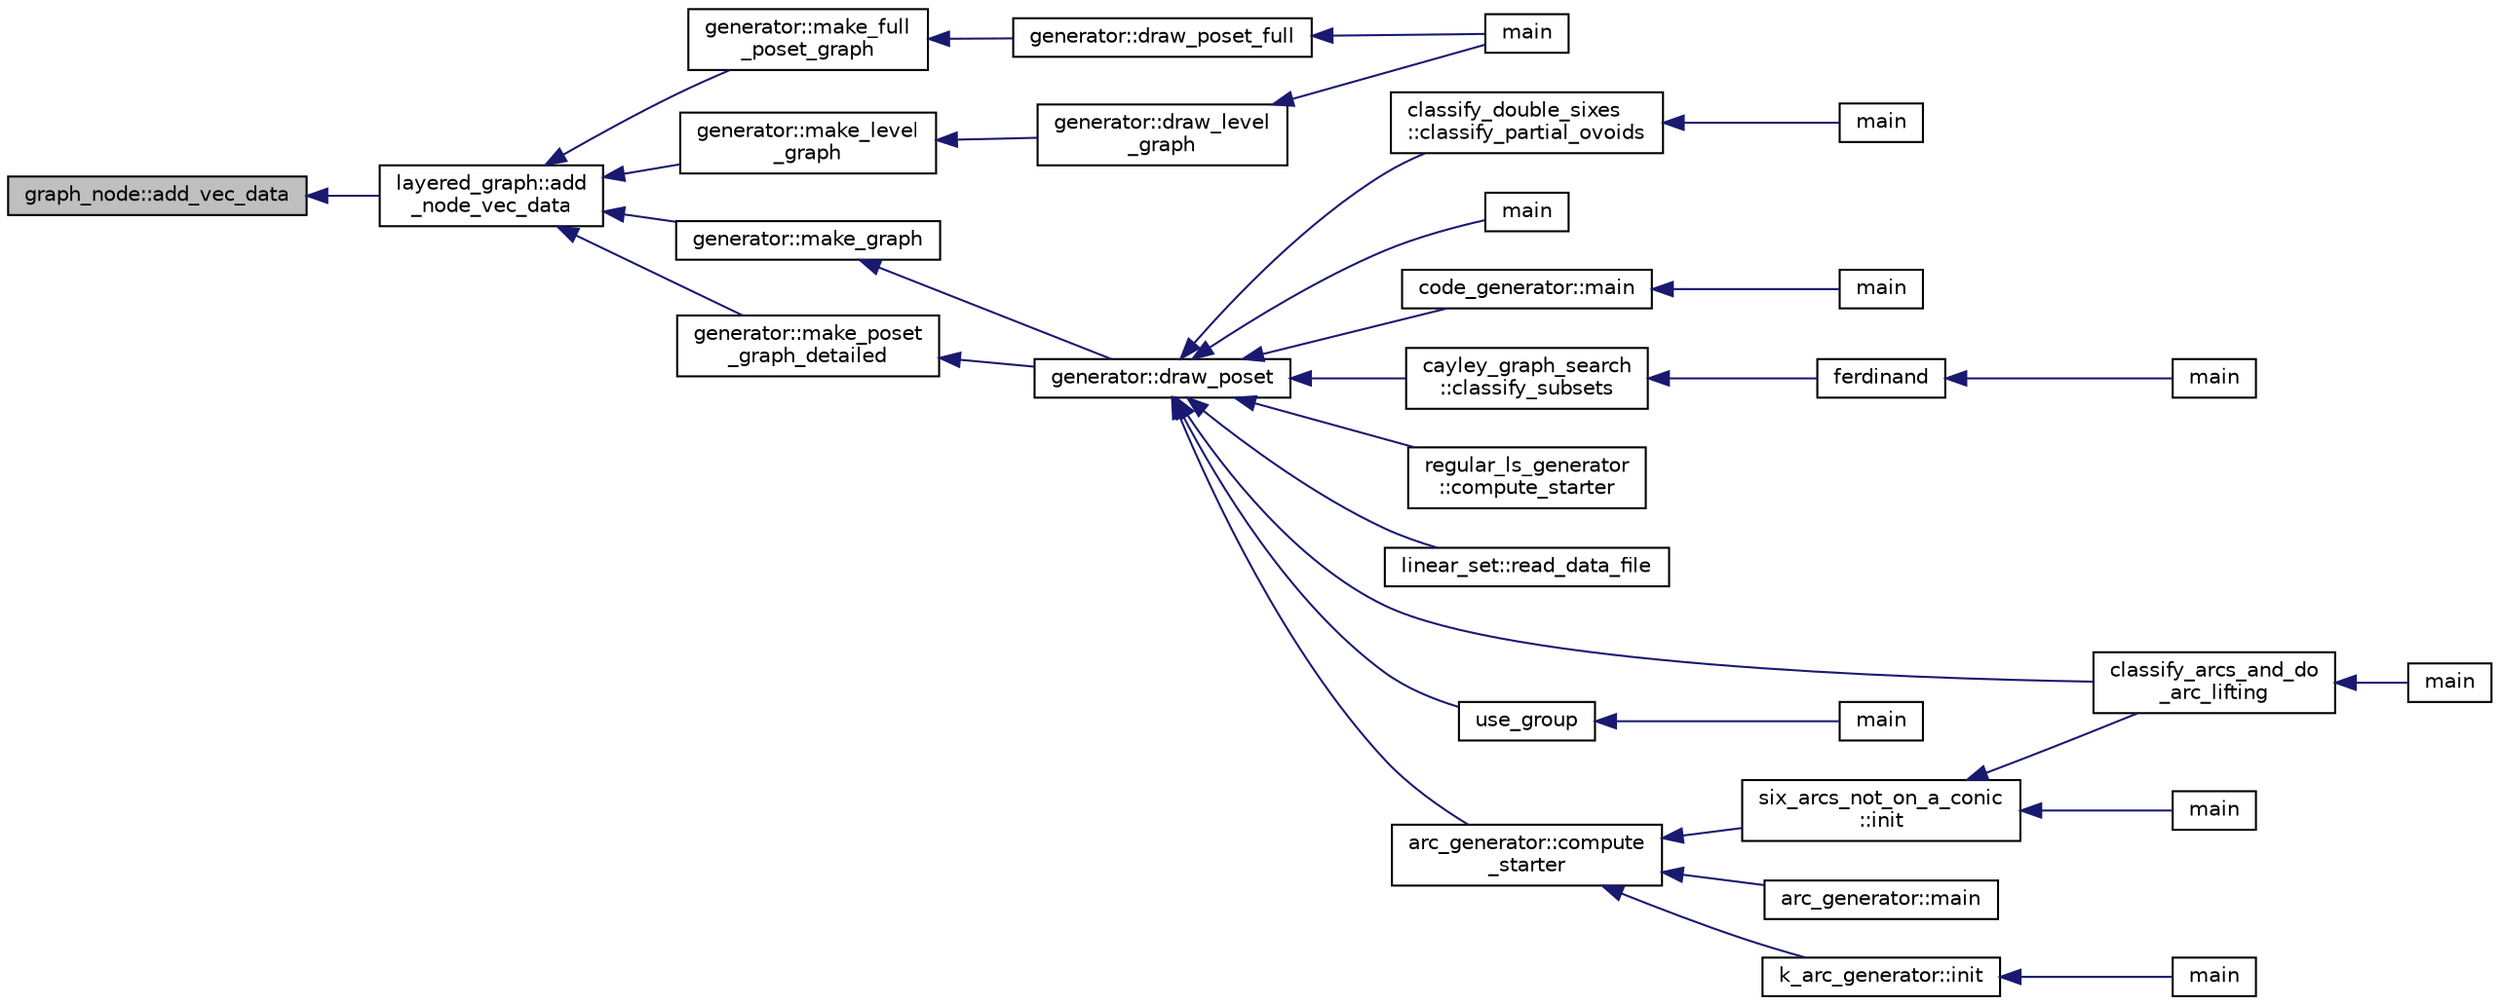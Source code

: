 digraph "graph_node::add_vec_data"
{
  edge [fontname="Helvetica",fontsize="10",labelfontname="Helvetica",labelfontsize="10"];
  node [fontname="Helvetica",fontsize="10",shape=record];
  rankdir="LR";
  Node174 [label="graph_node::add_vec_data",height=0.2,width=0.4,color="black", fillcolor="grey75", style="filled", fontcolor="black"];
  Node174 -> Node175 [dir="back",color="midnightblue",fontsize="10",style="solid",fontname="Helvetica"];
  Node175 [label="layered_graph::add\l_node_vec_data",height=0.2,width=0.4,color="black", fillcolor="white", style="filled",URL="$da/db1/classlayered__graph.html#a0d91c07f86a005655748c99cff1b895f"];
  Node175 -> Node176 [dir="back",color="midnightblue",fontsize="10",style="solid",fontname="Helvetica"];
  Node176 [label="generator::make_full\l_poset_graph",height=0.2,width=0.4,color="black", fillcolor="white", style="filled",URL="$d7/d73/classgenerator.html#ab6415c4a8fbcc54c470448935a95aa56"];
  Node176 -> Node177 [dir="back",color="midnightblue",fontsize="10",style="solid",fontname="Helvetica"];
  Node177 [label="generator::draw_poset_full",height=0.2,width=0.4,color="black", fillcolor="white", style="filled",URL="$d7/d73/classgenerator.html#a6f7f90e50993905db31342536ac59d8c"];
  Node177 -> Node178 [dir="back",color="midnightblue",fontsize="10",style="solid",fontname="Helvetica"];
  Node178 [label="main",height=0.2,width=0.4,color="black", fillcolor="white", style="filled",URL="$de/d2d/graph_2graph_8_c.html#a217dbf8b442f20279ea00b898af96f52"];
  Node175 -> Node179 [dir="back",color="midnightblue",fontsize="10",style="solid",fontname="Helvetica"];
  Node179 [label="generator::make_graph",height=0.2,width=0.4,color="black", fillcolor="white", style="filled",URL="$d7/d73/classgenerator.html#a70dd7819a500c8baef63327eb5d72f4c"];
  Node179 -> Node180 [dir="back",color="midnightblue",fontsize="10",style="solid",fontname="Helvetica"];
  Node180 [label="generator::draw_poset",height=0.2,width=0.4,color="black", fillcolor="white", style="filled",URL="$d7/d73/classgenerator.html#aa4f99c75a86701ba85e514a294efdf3a"];
  Node180 -> Node181 [dir="back",color="midnightblue",fontsize="10",style="solid",fontname="Helvetica"];
  Node181 [label="main",height=0.2,width=0.4,color="black", fillcolor="white", style="filled",URL="$d1/d5e/blt__main_8_c.html#a217dbf8b442f20279ea00b898af96f52"];
  Node180 -> Node182 [dir="back",color="midnightblue",fontsize="10",style="solid",fontname="Helvetica"];
  Node182 [label="code_generator::main",height=0.2,width=0.4,color="black", fillcolor="white", style="filled",URL="$db/d37/classcode__generator.html#ab3cf3a306e4032c2b471ac95321c599f"];
  Node182 -> Node183 [dir="back",color="midnightblue",fontsize="10",style="solid",fontname="Helvetica"];
  Node183 [label="main",height=0.2,width=0.4,color="black", fillcolor="white", style="filled",URL="$d4/d4f/codes_8_c.html#a217dbf8b442f20279ea00b898af96f52"];
  Node180 -> Node184 [dir="back",color="midnightblue",fontsize="10",style="solid",fontname="Helvetica"];
  Node184 [label="cayley_graph_search\l::classify_subsets",height=0.2,width=0.4,color="black", fillcolor="white", style="filled",URL="$de/dae/classcayley__graph__search.html#a4cf8a90752e018a281481ac80ad52c4b"];
  Node184 -> Node185 [dir="back",color="midnightblue",fontsize="10",style="solid",fontname="Helvetica"];
  Node185 [label="ferdinand",height=0.2,width=0.4,color="black", fillcolor="white", style="filled",URL="$da/df3/ferdinand_8_c.html#a322b57727d23cf5a0932f11c30ea18d9"];
  Node185 -> Node186 [dir="back",color="midnightblue",fontsize="10",style="solid",fontname="Helvetica"];
  Node186 [label="main",height=0.2,width=0.4,color="black", fillcolor="white", style="filled",URL="$da/df3/ferdinand_8_c.html#a3c04138a5bfe5d72780bb7e82a18e627"];
  Node180 -> Node187 [dir="back",color="midnightblue",fontsize="10",style="solid",fontname="Helvetica"];
  Node187 [label="regular_ls_generator\l::compute_starter",height=0.2,width=0.4,color="black", fillcolor="white", style="filled",URL="$d2/dd8/classregular__ls__generator.html#aa38907741058694a73194b02ceb4a53d"];
  Node180 -> Node188 [dir="back",color="midnightblue",fontsize="10",style="solid",fontname="Helvetica"];
  Node188 [label="linear_set::read_data_file",height=0.2,width=0.4,color="black", fillcolor="white", style="filled",URL="$dd/d86/classlinear__set.html#a9a5cd28cc81be7ee41002b2e3114c2cb"];
  Node180 -> Node189 [dir="back",color="midnightblue",fontsize="10",style="solid",fontname="Helvetica"];
  Node189 [label="classify_arcs_and_do\l_arc_lifting",height=0.2,width=0.4,color="black", fillcolor="white", style="filled",URL="$d6/dc3/arc__lifting__main_8_c.html#afdd7be16f16b8c71e9a72fe5f6a0b59c"];
  Node189 -> Node190 [dir="back",color="midnightblue",fontsize="10",style="solid",fontname="Helvetica"];
  Node190 [label="main",height=0.2,width=0.4,color="black", fillcolor="white", style="filled",URL="$d6/dc3/arc__lifting__main_8_c.html#a217dbf8b442f20279ea00b898af96f52"];
  Node180 -> Node191 [dir="back",color="midnightblue",fontsize="10",style="solid",fontname="Helvetica"];
  Node191 [label="use_group",height=0.2,width=0.4,color="black", fillcolor="white", style="filled",URL="$d9/d9f/all__cliques_8_c.html#aba62531e97173264c39afe2c7857af31"];
  Node191 -> Node192 [dir="back",color="midnightblue",fontsize="10",style="solid",fontname="Helvetica"];
  Node192 [label="main",height=0.2,width=0.4,color="black", fillcolor="white", style="filled",URL="$d9/d9f/all__cliques_8_c.html#a3c04138a5bfe5d72780bb7e82a18e627"];
  Node180 -> Node193 [dir="back",color="midnightblue",fontsize="10",style="solid",fontname="Helvetica"];
  Node193 [label="arc_generator::compute\l_starter",height=0.2,width=0.4,color="black", fillcolor="white", style="filled",URL="$d4/d21/classarc__generator.html#aad1dcec3a1c302e743d574bd1ac857d9"];
  Node193 -> Node194 [dir="back",color="midnightblue",fontsize="10",style="solid",fontname="Helvetica"];
  Node194 [label="arc_generator::main",height=0.2,width=0.4,color="black", fillcolor="white", style="filled",URL="$d4/d21/classarc__generator.html#ad80140b51b165dad1fe6ab232be7829a"];
  Node193 -> Node195 [dir="back",color="midnightblue",fontsize="10",style="solid",fontname="Helvetica"];
  Node195 [label="k_arc_generator::init",height=0.2,width=0.4,color="black", fillcolor="white", style="filled",URL="$d6/dd8/classk__arc__generator.html#a6036d9f52ede9f8ca681505626b5361d"];
  Node195 -> Node196 [dir="back",color="midnightblue",fontsize="10",style="solid",fontname="Helvetica"];
  Node196 [label="main",height=0.2,width=0.4,color="black", fillcolor="white", style="filled",URL="$d6/d01/k__arc__generator__main_8_c.html#a217dbf8b442f20279ea00b898af96f52"];
  Node193 -> Node197 [dir="back",color="midnightblue",fontsize="10",style="solid",fontname="Helvetica"];
  Node197 [label="six_arcs_not_on_a_conic\l::init",height=0.2,width=0.4,color="black", fillcolor="white", style="filled",URL="$d8/de6/classsix__arcs__not__on__a__conic.html#a7a4d5cf8a098488729934cfa8a70944a"];
  Node197 -> Node189 [dir="back",color="midnightblue",fontsize="10",style="solid",fontname="Helvetica"];
  Node197 -> Node198 [dir="back",color="midnightblue",fontsize="10",style="solid",fontname="Helvetica"];
  Node198 [label="main",height=0.2,width=0.4,color="black", fillcolor="white", style="filled",URL="$d2/dfa/create__surface__main_8_c.html#a217dbf8b442f20279ea00b898af96f52"];
  Node180 -> Node199 [dir="back",color="midnightblue",fontsize="10",style="solid",fontname="Helvetica"];
  Node199 [label="classify_double_sixes\l::classify_partial_ovoids",height=0.2,width=0.4,color="black", fillcolor="white", style="filled",URL="$dd/d23/classclassify__double__sixes.html#a2253fca143a0e8a3e39655eb05668ae9"];
  Node199 -> Node200 [dir="back",color="midnightblue",fontsize="10",style="solid",fontname="Helvetica"];
  Node200 [label="main",height=0.2,width=0.4,color="black", fillcolor="white", style="filled",URL="$df/df8/surface__classify_8_c.html#a217dbf8b442f20279ea00b898af96f52"];
  Node175 -> Node201 [dir="back",color="midnightblue",fontsize="10",style="solid",fontname="Helvetica"];
  Node201 [label="generator::make_level\l_graph",height=0.2,width=0.4,color="black", fillcolor="white", style="filled",URL="$d7/d73/classgenerator.html#ac5980214ff3f3db0a36011316869c712"];
  Node201 -> Node202 [dir="back",color="midnightblue",fontsize="10",style="solid",fontname="Helvetica"];
  Node202 [label="generator::draw_level\l_graph",height=0.2,width=0.4,color="black", fillcolor="white", style="filled",URL="$d7/d73/classgenerator.html#a6bbc7b7aafea55ff8e202efc43ab263c"];
  Node202 -> Node178 [dir="back",color="midnightblue",fontsize="10",style="solid",fontname="Helvetica"];
  Node175 -> Node203 [dir="back",color="midnightblue",fontsize="10",style="solid",fontname="Helvetica"];
  Node203 [label="generator::make_poset\l_graph_detailed",height=0.2,width=0.4,color="black", fillcolor="white", style="filled",URL="$d7/d73/classgenerator.html#a4f8b07122d32e3db0788f5a385bb1615"];
  Node203 -> Node180 [dir="back",color="midnightblue",fontsize="10",style="solid",fontname="Helvetica"];
}
